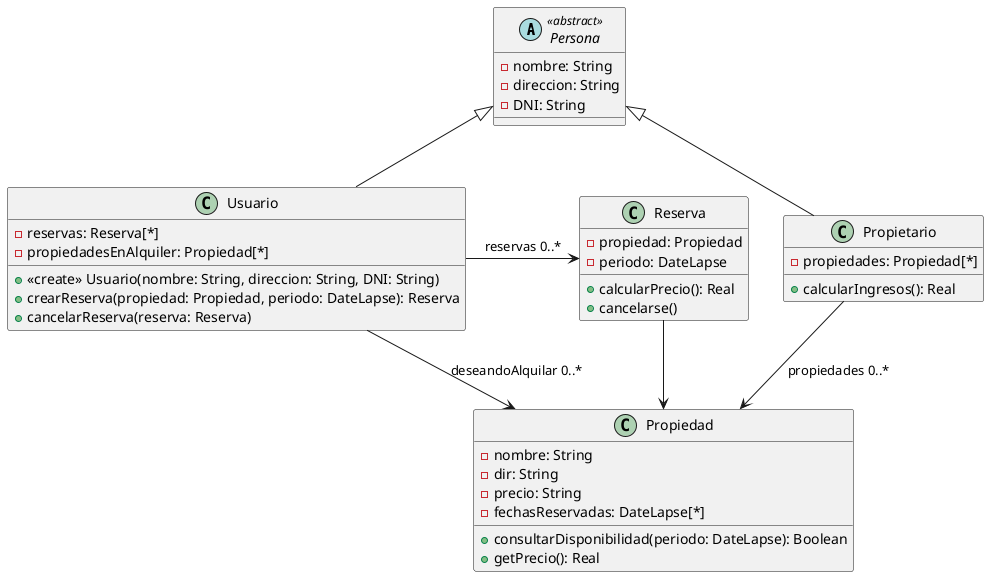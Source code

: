 @startuml

abstract class Persona <<abstract>> {
-nombre: String
-direccion: String
-DNI: String
}

class Usuario {
+<<create>> Usuario(nombre: String, direccion: String, DNI: String)
-reservas: Reserva[*]
-propiedadesEnAlquiler: Propiedad[*]
+crearReserva(propiedad: Propiedad, periodo: DateLapse): Reserva
+cancelarReserva(reserva: Reserva)
}

class Propietario {
-propiedades: Propiedad[*]
+calcularIngresos(): Real
}

class Reserva {
-propiedad: Propiedad
-periodo: DateLapse
+calcularPrecio(): Real
+cancelarse()
}

class Propiedad {
-nombre: String
-dir: String
-precio: String
-fechasReservadas: DateLapse[*]
+consultarDisponibilidad(periodo: DateLapse): Boolean
+getPrecio(): Real
}

Persona <|-- Usuario
Persona <|-- Propietario

Usuario -right-> Reserva: reservas 0..*
Usuario --> Propiedad: deseandoAlquilar 0..*
Reserva --> Propiedad
Propietario --> Propiedad: propiedades 0..*

@enduml
